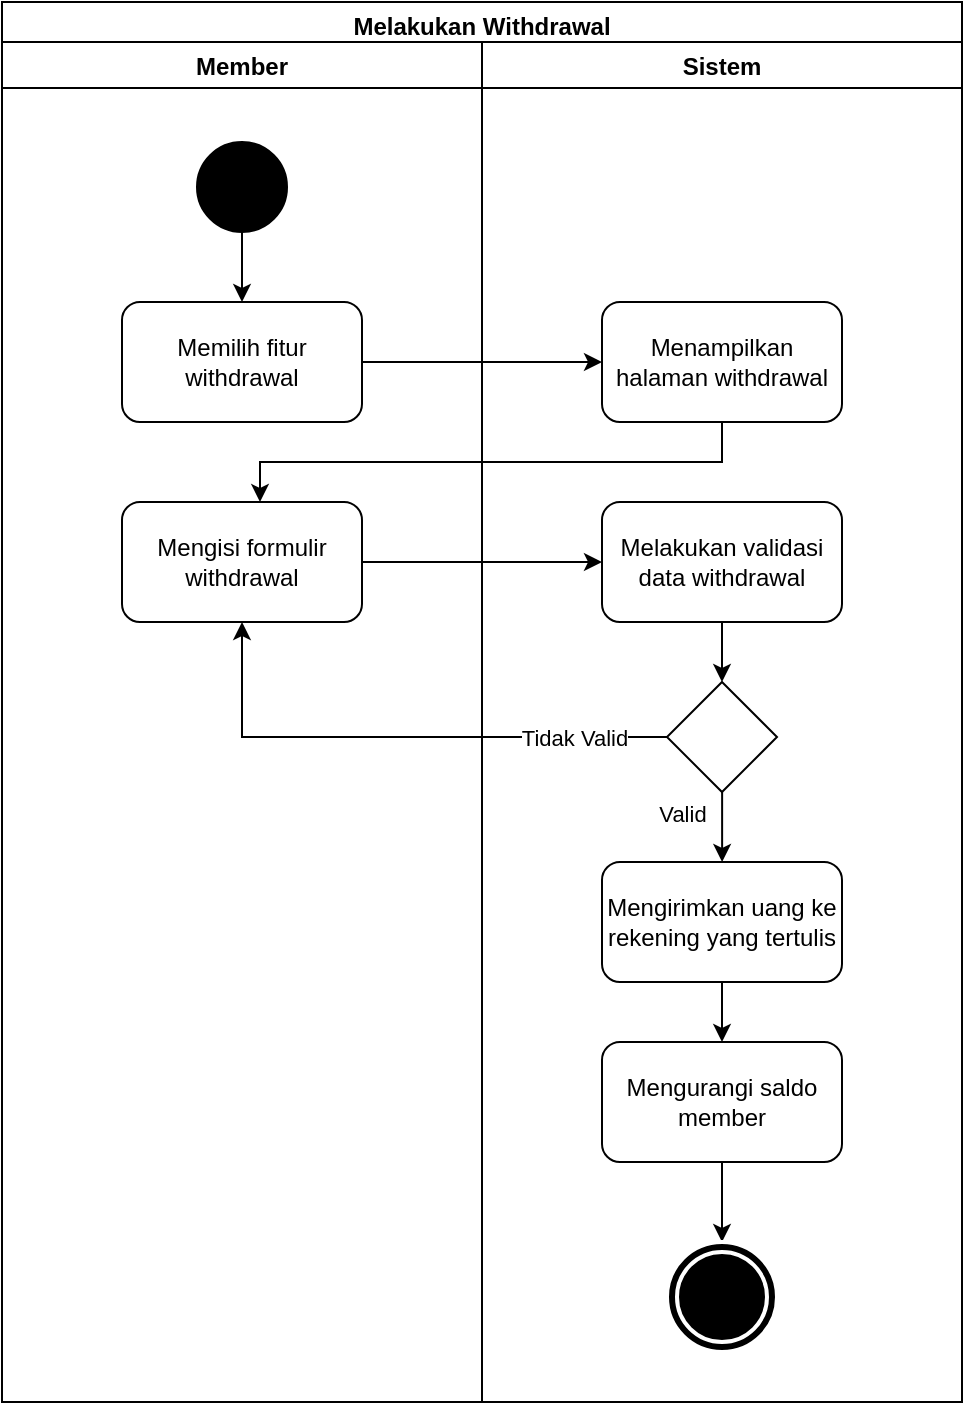 <mxfile version="18.1.3" type="device"><diagram id="prtHgNgQTEPvFCAcTncT" name="Page-1"><mxGraphModel dx="1038" dy="489" grid="1" gridSize="10" guides="1" tooltips="1" connect="1" arrows="1" fold="1" page="1" pageScale="1" pageWidth="827" pageHeight="1169" math="0" shadow="0"><root><mxCell id="0"/><mxCell id="1" parent="0"/><mxCell id="xOL2CaStUpzWwHvCU3t6-1" value="Melakukan Withdrawal" style="swimlane;fillColor=none;" parent="1" vertex="1"><mxGeometry x="240" y="60" width="480" height="700" as="geometry"/></mxCell><mxCell id="xOL2CaStUpzWwHvCU3t6-3" value="Member" style="swimlane;" parent="xOL2CaStUpzWwHvCU3t6-1" vertex="1"><mxGeometry y="20" width="240" height="680" as="geometry"/></mxCell><mxCell id="4Se0uf_5ayuVUPlVivy3-1" style="edgeStyle=orthogonalEdgeStyle;rounded=0;orthogonalLoop=1;jettySize=auto;html=1;" edge="1" parent="xOL2CaStUpzWwHvCU3t6-3" source="xOL2CaStUpzWwHvCU3t6-4" target="VyShVdEr0SDdoSQeUqbu-1"><mxGeometry relative="1" as="geometry"/></mxCell><mxCell id="xOL2CaStUpzWwHvCU3t6-4" value="" style="ellipse;whiteSpace=wrap;html=1;aspect=fixed;fillColor=#000000;" parent="xOL2CaStUpzWwHvCU3t6-3" vertex="1"><mxGeometry x="97.5" y="50" width="45" height="45" as="geometry"/></mxCell><mxCell id="VyShVdEr0SDdoSQeUqbu-1" value="Memilih fitur withdrawal" style="rounded=1;whiteSpace=wrap;html=1;fillColor=none;" parent="xOL2CaStUpzWwHvCU3t6-3" vertex="1"><mxGeometry x="60" y="130" width="120" height="60" as="geometry"/></mxCell><mxCell id="bxW9rxi573mIK9__Im88-1" value="Mengisi formulir withdrawal" style="rounded=1;whiteSpace=wrap;html=1;fillColor=none;" parent="xOL2CaStUpzWwHvCU3t6-3" vertex="1"><mxGeometry x="60" y="230" width="120" height="60" as="geometry"/></mxCell><mxCell id="xOL2CaStUpzWwHvCU3t6-2" value="Sistem" style="swimlane;" parent="xOL2CaStUpzWwHvCU3t6-1" vertex="1"><mxGeometry x="240" y="20" width="240" height="680" as="geometry"/></mxCell><mxCell id="5Nsrx53wcg7sP6to55Np-2" value="Menampilkan halaman withdrawal" style="rounded=1;whiteSpace=wrap;html=1;fillColor=none;" parent="xOL2CaStUpzWwHvCU3t6-2" vertex="1"><mxGeometry x="60" y="130" width="120" height="60" as="geometry"/></mxCell><mxCell id="bxW9rxi573mIK9__Im88-3" value="Melakukan validasi data withdrawal" style="rounded=1;whiteSpace=wrap;html=1;fillColor=none;" parent="xOL2CaStUpzWwHvCU3t6-2" vertex="1"><mxGeometry x="60" y="230" width="120" height="60" as="geometry"/></mxCell><mxCell id="bxW9rxi573mIK9__Im88-4" value="Valid" style="edgeStyle=orthogonalEdgeStyle;rounded=0;orthogonalLoop=1;jettySize=auto;html=1;" parent="xOL2CaStUpzWwHvCU3t6-2" edge="1"><mxGeometry x="-0.333" y="-20" relative="1" as="geometry"><mxPoint as="offset"/><mxPoint x="120.059" y="374.941" as="sourcePoint"/><mxPoint x="120.059" y="410" as="targetPoint"/></mxGeometry></mxCell><mxCell id="bxW9rxi573mIK9__Im88-5" value="" style="rhombus;whiteSpace=wrap;html=1;fillColor=none;" parent="xOL2CaStUpzWwHvCU3t6-2" vertex="1"><mxGeometry x="92.5" y="320" width="55" height="55" as="geometry"/></mxCell><mxCell id="d6TEmr0dPVuSPY4KnE3q-1" style="edgeStyle=orthogonalEdgeStyle;rounded=0;orthogonalLoop=1;jettySize=auto;html=1;" parent="xOL2CaStUpzWwHvCU3t6-2" source="bxW9rxi573mIK9__Im88-6" target="bxW9rxi573mIK9__Im88-13" edge="1"><mxGeometry relative="1" as="geometry"/></mxCell><mxCell id="bxW9rxi573mIK9__Im88-6" value="Mengirimkan uang ke rekening yang tertulis" style="rounded=1;whiteSpace=wrap;html=1;fillColor=none;" parent="xOL2CaStUpzWwHvCU3t6-2" vertex="1"><mxGeometry x="60" y="410" width="120" height="60" as="geometry"/></mxCell><mxCell id="bxW9rxi573mIK9__Im88-2" style="edgeStyle=orthogonalEdgeStyle;rounded=0;orthogonalLoop=1;jettySize=auto;html=1;" parent="xOL2CaStUpzWwHvCU3t6-2" source="bxW9rxi573mIK9__Im88-3" target="bxW9rxi573mIK9__Im88-5" edge="1"><mxGeometry relative="1" as="geometry"/></mxCell><mxCell id="bxW9rxi573mIK9__Im88-15" style="edgeStyle=orthogonalEdgeStyle;rounded=0;orthogonalLoop=1;jettySize=auto;html=1;" parent="xOL2CaStUpzWwHvCU3t6-2" source="bxW9rxi573mIK9__Im88-13" target="xOL2CaStUpzWwHvCU3t6-19" edge="1"><mxGeometry relative="1" as="geometry"/></mxCell><mxCell id="bxW9rxi573mIK9__Im88-13" value="Mengurangi saldo member" style="rounded=1;whiteSpace=wrap;html=1;fillColor=none;" parent="xOL2CaStUpzWwHvCU3t6-2" vertex="1"><mxGeometry x="60" y="500" width="120" height="60" as="geometry"/></mxCell><mxCell id="xOL2CaStUpzWwHvCU3t6-19" value="" style="ellipse;shape=doubleEllipse;whiteSpace=wrap;html=1;aspect=fixed;fillColor=#000000;strokeColor=#FFFFFF;strokeWidth=2;" parent="xOL2CaStUpzWwHvCU3t6-2" vertex="1"><mxGeometry x="92.5" y="600" width="55" height="55" as="geometry"/></mxCell><mxCell id="5Nsrx53wcg7sP6to55Np-3" style="edgeStyle=orthogonalEdgeStyle;rounded=0;orthogonalLoop=1;jettySize=auto;html=1;entryX=0;entryY=0.5;entryDx=0;entryDy=0;" parent="xOL2CaStUpzWwHvCU3t6-1" source="VyShVdEr0SDdoSQeUqbu-1" target="5Nsrx53wcg7sP6to55Np-2" edge="1"><mxGeometry relative="1" as="geometry"/></mxCell><mxCell id="bxW9rxi573mIK9__Im88-7" style="edgeStyle=orthogonalEdgeStyle;rounded=0;orthogonalLoop=1;jettySize=auto;html=1;exitX=0;exitY=0.5;exitDx=0;exitDy=0;entryX=0.5;entryY=1;entryDx=0;entryDy=0;" parent="xOL2CaStUpzWwHvCU3t6-1" source="bxW9rxi573mIK9__Im88-5" target="bxW9rxi573mIK9__Im88-1" edge="1"><mxGeometry relative="1" as="geometry"/></mxCell><mxCell id="bxW9rxi573mIK9__Im88-8" value="Tidak Valid" style="edgeLabel;html=1;align=center;verticalAlign=middle;resizable=0;points=[];" parent="bxW9rxi573mIK9__Im88-7" vertex="1" connectable="0"><mxGeometry x="-0.51" relative="1" as="geometry"><mxPoint x="19" as="offset"/></mxGeometry></mxCell><mxCell id="bxW9rxi573mIK9__Im88-9" style="edgeStyle=orthogonalEdgeStyle;rounded=0;orthogonalLoop=1;jettySize=auto;html=1;entryX=0;entryY=0.5;entryDx=0;entryDy=0;" parent="xOL2CaStUpzWwHvCU3t6-1" source="bxW9rxi573mIK9__Im88-1" target="bxW9rxi573mIK9__Im88-3" edge="1"><mxGeometry relative="1" as="geometry"/></mxCell><mxCell id="bxW9rxi573mIK9__Im88-10" style="edgeStyle=orthogonalEdgeStyle;rounded=0;orthogonalLoop=1;jettySize=auto;html=1;" parent="xOL2CaStUpzWwHvCU3t6-1" source="5Nsrx53wcg7sP6to55Np-2" target="bxW9rxi573mIK9__Im88-1" edge="1"><mxGeometry relative="1" as="geometry"><Array as="points"><mxPoint x="360" y="230"/><mxPoint x="129" y="230"/></Array></mxGeometry></mxCell></root></mxGraphModel></diagram></mxfile>